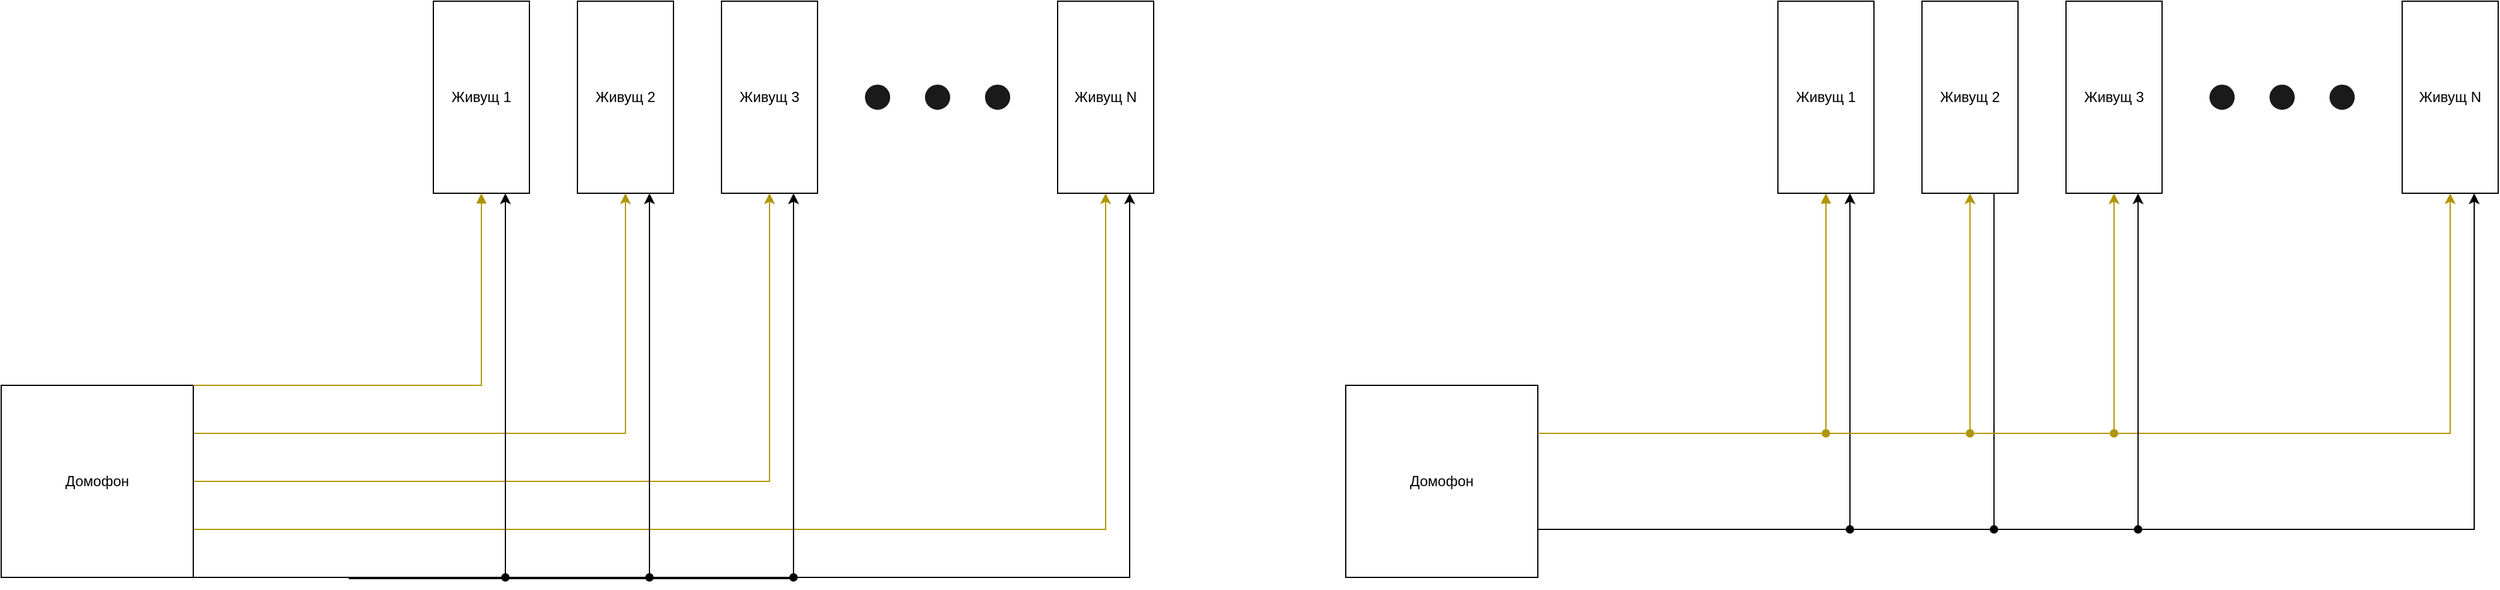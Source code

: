<mxfile version="26.0.5">
  <diagram name="Page-1" id="kkEem_J1pazH2KmfUyrv">
    <mxGraphModel dx="1114" dy="638" grid="1" gridSize="10" guides="1" tooltips="1" connect="1" arrows="1" fold="1" page="1" pageScale="1" pageWidth="1100" pageHeight="850" math="0" shadow="0">
      <root>
        <mxCell id="0" />
        <mxCell id="1" parent="0" />
        <mxCell id="Aoyr5WnOwGJJKtgCtAbm-1" value="Живущ 1" style="rounded=0;whiteSpace=wrap;html=1;direction=south;" vertex="1" parent="1">
          <mxGeometry x="440" y="160" width="80" height="160" as="geometry" />
        </mxCell>
        <mxCell id="Aoyr5WnOwGJJKtgCtAbm-2" value="Живущ 2" style="rounded=0;whiteSpace=wrap;html=1;direction=south;" vertex="1" parent="1">
          <mxGeometry x="560" y="160" width="80" height="160" as="geometry" />
        </mxCell>
        <mxCell id="Aoyr5WnOwGJJKtgCtAbm-3" value="Живущ 3" style="rounded=0;whiteSpace=wrap;html=1;direction=south;" vertex="1" parent="1">
          <mxGeometry x="680" y="160" width="80" height="160" as="geometry" />
        </mxCell>
        <mxCell id="Aoyr5WnOwGJJKtgCtAbm-4" value="" style="ellipse;whiteSpace=wrap;html=1;aspect=fixed;strokeColor=#1A1A1A;fillColor=light-dark(#1A1A1A,#EDEDED);fillStyle=solid;gradientColor=none;gradientDirection=radial;" vertex="1" parent="1">
          <mxGeometry x="800" y="230" width="20" height="20" as="geometry" />
        </mxCell>
        <mxCell id="Aoyr5WnOwGJJKtgCtAbm-5" value="" style="ellipse;whiteSpace=wrap;html=1;aspect=fixed;strokeColor=#1A1A1A;fillColor=light-dark(#1A1A1A,#EDEDED);fillStyle=solid;gradientColor=none;gradientDirection=radial;" vertex="1" parent="1">
          <mxGeometry x="850" y="230" width="20" height="20" as="geometry" />
        </mxCell>
        <mxCell id="Aoyr5WnOwGJJKtgCtAbm-6" value="" style="ellipse;whiteSpace=wrap;html=1;aspect=fixed;strokeColor=#1A1A1A;fillColor=light-dark(#1A1A1A,#EDEDED);fillStyle=solid;gradientColor=none;gradientDirection=radial;" vertex="1" parent="1">
          <mxGeometry x="900" y="230" width="20" height="20" as="geometry" />
        </mxCell>
        <mxCell id="Aoyr5WnOwGJJKtgCtAbm-8" value="Живущ N" style="rounded=0;whiteSpace=wrap;html=1;direction=south;" vertex="1" parent="1">
          <mxGeometry x="960" y="160" width="80" height="160" as="geometry" />
        </mxCell>
        <mxCell id="Aoyr5WnOwGJJKtgCtAbm-13" style="edgeStyle=orthogonalEdgeStyle;rounded=0;orthogonalLoop=1;jettySize=auto;html=1;exitX=1;exitY=0.25;exitDx=0;exitDy=0;entryX=1;entryY=0.5;entryDx=0;entryDy=0;fillColor=#e3c800;strokeColor=#B09500;" edge="1" parent="1" source="Aoyr5WnOwGJJKtgCtAbm-11" target="Aoyr5WnOwGJJKtgCtAbm-2">
          <mxGeometry relative="1" as="geometry" />
        </mxCell>
        <mxCell id="Aoyr5WnOwGJJKtgCtAbm-14" style="edgeStyle=orthogonalEdgeStyle;rounded=0;orthogonalLoop=1;jettySize=auto;html=1;exitX=1;exitY=0.5;exitDx=0;exitDy=0;entryX=1;entryY=0.5;entryDx=0;entryDy=0;fillColor=#e3c800;strokeColor=#B09500;" edge="1" parent="1" source="Aoyr5WnOwGJJKtgCtAbm-11" target="Aoyr5WnOwGJJKtgCtAbm-3">
          <mxGeometry relative="1" as="geometry" />
        </mxCell>
        <mxCell id="Aoyr5WnOwGJJKtgCtAbm-15" style="edgeStyle=orthogonalEdgeStyle;rounded=0;orthogonalLoop=1;jettySize=auto;html=1;exitX=1;exitY=0.75;exitDx=0;exitDy=0;entryX=1;entryY=0.5;entryDx=0;entryDy=0;fillColor=#e3c800;strokeColor=#B09500;" edge="1" parent="1" source="Aoyr5WnOwGJJKtgCtAbm-11" target="Aoyr5WnOwGJJKtgCtAbm-8">
          <mxGeometry relative="1" as="geometry" />
        </mxCell>
        <mxCell id="Aoyr5WnOwGJJKtgCtAbm-19" style="edgeStyle=orthogonalEdgeStyle;rounded=0;orthogonalLoop=1;jettySize=auto;html=1;exitX=1;exitY=1;exitDx=0;exitDy=0;entryX=1;entryY=0.25;entryDx=0;entryDy=0;" edge="1" parent="1" source="Aoyr5WnOwGJJKtgCtAbm-11" target="Aoyr5WnOwGJJKtgCtAbm-8">
          <mxGeometry relative="1" as="geometry">
            <Array as="points">
              <mxPoint x="1020" y="640" />
            </Array>
          </mxGeometry>
        </mxCell>
        <mxCell id="Aoyr5WnOwGJJKtgCtAbm-20" style="edgeStyle=orthogonalEdgeStyle;rounded=0;orthogonalLoop=1;jettySize=auto;html=1;exitX=1;exitY=1;exitDx=0;exitDy=0;entryX=1;entryY=0.25;entryDx=0;entryDy=0;" edge="1" parent="1" source="Aoyr5WnOwGJJKtgCtAbm-11" target="Aoyr5WnOwGJJKtgCtAbm-3">
          <mxGeometry relative="1" as="geometry">
            <Array as="points">
              <mxPoint x="740" y="640" />
            </Array>
          </mxGeometry>
        </mxCell>
        <mxCell id="Aoyr5WnOwGJJKtgCtAbm-21" style="edgeStyle=orthogonalEdgeStyle;rounded=0;orthogonalLoop=1;jettySize=auto;html=1;exitX=1;exitY=1;exitDx=0;exitDy=0;entryX=1;entryY=0.25;entryDx=0;entryDy=0;" edge="1" parent="1" source="Aoyr5WnOwGJJKtgCtAbm-11" target="Aoyr5WnOwGJJKtgCtAbm-1">
          <mxGeometry relative="1" as="geometry">
            <Array as="points">
              <mxPoint x="500" y="640" />
            </Array>
          </mxGeometry>
        </mxCell>
        <mxCell id="Aoyr5WnOwGJJKtgCtAbm-22" style="edgeStyle=orthogonalEdgeStyle;rounded=0;orthogonalLoop=1;jettySize=auto;html=1;exitX=1;exitY=1;exitDx=0;exitDy=0;endArrow=oval;endFill=1;" edge="1" parent="1" source="Aoyr5WnOwGJJKtgCtAbm-11">
          <mxGeometry relative="1" as="geometry">
            <mxPoint x="500" y="640" as="targetPoint" />
            <Array as="points">
              <mxPoint x="370" y="640" />
              <mxPoint x="370" y="641" />
            </Array>
          </mxGeometry>
        </mxCell>
        <mxCell id="Aoyr5WnOwGJJKtgCtAbm-23" style="edgeStyle=orthogonalEdgeStyle;rounded=0;orthogonalLoop=1;jettySize=auto;html=1;exitX=1;exitY=1;exitDx=0;exitDy=0;endArrow=oval;endFill=1;" edge="1" parent="1" source="Aoyr5WnOwGJJKtgCtAbm-11">
          <mxGeometry relative="1" as="geometry">
            <mxPoint x="620" y="640" as="targetPoint" />
            <Array as="points">
              <mxPoint x="430" y="640" />
              <mxPoint x="430" y="641" />
            </Array>
          </mxGeometry>
        </mxCell>
        <mxCell id="Aoyr5WnOwGJJKtgCtAbm-24" style="edgeStyle=orthogonalEdgeStyle;rounded=0;orthogonalLoop=1;jettySize=auto;html=1;exitX=1;exitY=1;exitDx=0;exitDy=0;endArrow=oval;endFill=1;" edge="1" parent="1" source="Aoyr5WnOwGJJKtgCtAbm-11">
          <mxGeometry relative="1" as="geometry">
            <mxPoint x="740" y="640" as="targetPoint" />
            <Array as="points">
              <mxPoint x="490" y="640" />
              <mxPoint x="490" y="641" />
            </Array>
          </mxGeometry>
        </mxCell>
        <mxCell id="Aoyr5WnOwGJJKtgCtAbm-46" style="edgeStyle=orthogonalEdgeStyle;rounded=0;orthogonalLoop=1;jettySize=auto;html=1;exitX=1;exitY=1;exitDx=0;exitDy=0;entryX=1;entryY=0.25;entryDx=0;entryDy=0;" edge="1" parent="1" source="Aoyr5WnOwGJJKtgCtAbm-11" target="Aoyr5WnOwGJJKtgCtAbm-2">
          <mxGeometry relative="1" as="geometry">
            <Array as="points">
              <mxPoint x="620" y="640" />
            </Array>
          </mxGeometry>
        </mxCell>
        <mxCell id="Aoyr5WnOwGJJKtgCtAbm-11" value="Домофон" style="whiteSpace=wrap;html=1;aspect=fixed;" vertex="1" parent="1">
          <mxGeometry x="80" y="480" width="160" height="160" as="geometry" />
        </mxCell>
        <mxCell id="Aoyr5WnOwGJJKtgCtAbm-12" value="" style="endArrow=block;html=1;rounded=0;exitX=1;exitY=0;exitDx=0;exitDy=0;entryX=1;entryY=0.5;entryDx=0;entryDy=0;endFill=1;fillColor=#e3c800;strokeColor=#B09500;" edge="1" parent="1" source="Aoyr5WnOwGJJKtgCtAbm-11" target="Aoyr5WnOwGJJKtgCtAbm-1">
          <mxGeometry width="50" height="50" relative="1" as="geometry">
            <mxPoint x="490" y="410" as="sourcePoint" />
            <mxPoint x="320" y="510" as="targetPoint" />
            <Array as="points">
              <mxPoint x="280" y="480" />
              <mxPoint x="480" y="480" />
            </Array>
          </mxGeometry>
        </mxCell>
        <mxCell id="Aoyr5WnOwGJJKtgCtAbm-25" value="Живущ 1" style="rounded=0;whiteSpace=wrap;html=1;direction=south;" vertex="1" parent="1">
          <mxGeometry x="1560" y="160" width="80" height="160" as="geometry" />
        </mxCell>
        <mxCell id="Aoyr5WnOwGJJKtgCtAbm-26" value="Живущ 2" style="rounded=0;whiteSpace=wrap;html=1;direction=south;" vertex="1" parent="1">
          <mxGeometry x="1680" y="160" width="80" height="160" as="geometry" />
        </mxCell>
        <mxCell id="Aoyr5WnOwGJJKtgCtAbm-27" value="Живущ 3" style="rounded=0;whiteSpace=wrap;html=1;direction=south;" vertex="1" parent="1">
          <mxGeometry x="1800" y="160" width="80" height="160" as="geometry" />
        </mxCell>
        <mxCell id="Aoyr5WnOwGJJKtgCtAbm-28" value="" style="ellipse;whiteSpace=wrap;html=1;aspect=fixed;strokeColor=#1A1A1A;fillColor=light-dark(#1A1A1A,#EDEDED);fillStyle=solid;gradientColor=none;gradientDirection=radial;" vertex="1" parent="1">
          <mxGeometry x="1920" y="230" width="20" height="20" as="geometry" />
        </mxCell>
        <mxCell id="Aoyr5WnOwGJJKtgCtAbm-29" value="" style="ellipse;whiteSpace=wrap;html=1;aspect=fixed;strokeColor=#1A1A1A;fillColor=light-dark(#1A1A1A,#EDEDED);fillStyle=solid;gradientColor=none;gradientDirection=radial;" vertex="1" parent="1">
          <mxGeometry x="1970" y="230" width="20" height="20" as="geometry" />
        </mxCell>
        <mxCell id="Aoyr5WnOwGJJKtgCtAbm-30" value="" style="ellipse;whiteSpace=wrap;html=1;aspect=fixed;strokeColor=#1A1A1A;fillColor=light-dark(#1A1A1A,#EDEDED);fillStyle=solid;gradientColor=none;gradientDirection=radial;" vertex="1" parent="1">
          <mxGeometry x="2020" y="230" width="20" height="20" as="geometry" />
        </mxCell>
        <mxCell id="Aoyr5WnOwGJJKtgCtAbm-31" value="Живущ N" style="rounded=0;whiteSpace=wrap;html=1;direction=south;" vertex="1" parent="1">
          <mxGeometry x="2080" y="160" width="80" height="160" as="geometry" />
        </mxCell>
        <mxCell id="Aoyr5WnOwGJJKtgCtAbm-32" style="edgeStyle=orthogonalEdgeStyle;rounded=0;orthogonalLoop=1;jettySize=auto;html=1;exitX=1;exitY=0.25;exitDx=0;exitDy=0;entryX=1;entryY=0.5;entryDx=0;entryDy=0;fillColor=#e3c800;strokeColor=#B09500;" edge="1" parent="1" source="Aoyr5WnOwGJJKtgCtAbm-41" target="Aoyr5WnOwGJJKtgCtAbm-26">
          <mxGeometry relative="1" as="geometry" />
        </mxCell>
        <mxCell id="Aoyr5WnOwGJJKtgCtAbm-33" style="edgeStyle=orthogonalEdgeStyle;rounded=0;orthogonalLoop=1;jettySize=auto;html=1;exitX=1;exitY=0.25;exitDx=0;exitDy=0;entryX=1;entryY=0.5;entryDx=0;entryDy=0;fillColor=#e3c800;strokeColor=#B09500;" edge="1" parent="1" source="Aoyr5WnOwGJJKtgCtAbm-41" target="Aoyr5WnOwGJJKtgCtAbm-27">
          <mxGeometry relative="1" as="geometry" />
        </mxCell>
        <mxCell id="Aoyr5WnOwGJJKtgCtAbm-34" style="edgeStyle=orthogonalEdgeStyle;rounded=0;orthogonalLoop=1;jettySize=auto;html=1;exitX=1;exitY=0.25;exitDx=0;exitDy=0;entryX=1;entryY=0.5;entryDx=0;entryDy=0;fillColor=#e3c800;strokeColor=#B09500;" edge="1" parent="1" source="Aoyr5WnOwGJJKtgCtAbm-41" target="Aoyr5WnOwGJJKtgCtAbm-31">
          <mxGeometry relative="1" as="geometry" />
        </mxCell>
        <mxCell id="Aoyr5WnOwGJJKtgCtAbm-35" style="edgeStyle=orthogonalEdgeStyle;rounded=0;orthogonalLoop=1;jettySize=auto;html=1;exitX=1;exitY=1;exitDx=0;exitDy=0;entryX=1;entryY=0.25;entryDx=0;entryDy=0;" edge="1" parent="1" source="Aoyr5WnOwGJJKtgCtAbm-41" target="Aoyr5WnOwGJJKtgCtAbm-31">
          <mxGeometry relative="1" as="geometry">
            <Array as="points">
              <mxPoint x="1360" y="600" />
              <mxPoint x="2140" y="600" />
            </Array>
          </mxGeometry>
        </mxCell>
        <mxCell id="Aoyr5WnOwGJJKtgCtAbm-36" style="edgeStyle=orthogonalEdgeStyle;rounded=0;orthogonalLoop=1;jettySize=auto;html=1;exitX=1;exitY=0.25;exitDx=0;exitDy=0;entryX=1;entryY=0.25;entryDx=0;entryDy=0;" edge="1" parent="1" source="Aoyr5WnOwGJJKtgCtAbm-26" target="Aoyr5WnOwGJJKtgCtAbm-27">
          <mxGeometry relative="1" as="geometry">
            <Array as="points">
              <mxPoint x="1740" y="600" />
              <mxPoint x="1860" y="600" />
            </Array>
          </mxGeometry>
        </mxCell>
        <mxCell id="Aoyr5WnOwGJJKtgCtAbm-37" style="edgeStyle=orthogonalEdgeStyle;rounded=0;orthogonalLoop=1;jettySize=auto;html=1;exitX=1;exitY=1;exitDx=0;exitDy=0;entryX=1;entryY=0.25;entryDx=0;entryDy=0;" edge="1" parent="1" source="Aoyr5WnOwGJJKtgCtAbm-41" target="Aoyr5WnOwGJJKtgCtAbm-25">
          <mxGeometry relative="1" as="geometry">
            <Array as="points">
              <mxPoint x="1360" y="600" />
              <mxPoint x="1620" y="600" />
            </Array>
          </mxGeometry>
        </mxCell>
        <mxCell id="Aoyr5WnOwGJJKtgCtAbm-38" style="edgeStyle=orthogonalEdgeStyle;rounded=0;orthogonalLoop=1;jettySize=auto;html=1;exitX=1;exitY=1;exitDx=0;exitDy=0;endArrow=oval;endFill=1;" edge="1" parent="1" source="Aoyr5WnOwGJJKtgCtAbm-41">
          <mxGeometry relative="1" as="geometry">
            <mxPoint x="1620" y="600" as="targetPoint" />
            <Array as="points">
              <mxPoint x="1360" y="600" />
            </Array>
          </mxGeometry>
        </mxCell>
        <mxCell id="Aoyr5WnOwGJJKtgCtAbm-39" style="edgeStyle=orthogonalEdgeStyle;rounded=0;orthogonalLoop=1;jettySize=auto;html=1;exitX=1;exitY=1;exitDx=0;exitDy=0;endArrow=oval;endFill=1;" edge="1" parent="1" source="Aoyr5WnOwGJJKtgCtAbm-41">
          <mxGeometry relative="1" as="geometry">
            <mxPoint x="1740" y="600" as="targetPoint" />
            <Array as="points">
              <mxPoint x="1360" y="600" />
            </Array>
          </mxGeometry>
        </mxCell>
        <mxCell id="Aoyr5WnOwGJJKtgCtAbm-40" style="edgeStyle=orthogonalEdgeStyle;rounded=0;orthogonalLoop=1;jettySize=auto;html=1;exitX=1;exitY=0.75;exitDx=0;exitDy=0;endArrow=oval;endFill=1;" edge="1" parent="1" source="Aoyr5WnOwGJJKtgCtAbm-41">
          <mxGeometry relative="1" as="geometry">
            <mxPoint x="1860" y="600" as="targetPoint" />
            <Array as="points">
              <mxPoint x="1860" y="600" />
            </Array>
          </mxGeometry>
        </mxCell>
        <mxCell id="Aoyr5WnOwGJJKtgCtAbm-43" style="edgeStyle=orthogonalEdgeStyle;rounded=0;orthogonalLoop=1;jettySize=auto;html=1;exitX=1;exitY=0.25;exitDx=0;exitDy=0;endArrow=oval;endFill=1;fillColor=#e3c800;strokeColor=#B09500;" edge="1" parent="1" source="Aoyr5WnOwGJJKtgCtAbm-41">
          <mxGeometry relative="1" as="geometry">
            <mxPoint x="1600" y="520" as="targetPoint" />
          </mxGeometry>
        </mxCell>
        <mxCell id="Aoyr5WnOwGJJKtgCtAbm-44" style="edgeStyle=orthogonalEdgeStyle;rounded=0;orthogonalLoop=1;jettySize=auto;html=1;exitX=1;exitY=0.25;exitDx=0;exitDy=0;endArrow=oval;endFill=1;fillColor=#e3c800;strokeColor=#B09500;" edge="1" parent="1" source="Aoyr5WnOwGJJKtgCtAbm-41">
          <mxGeometry relative="1" as="geometry">
            <mxPoint x="1720" y="520" as="targetPoint" />
          </mxGeometry>
        </mxCell>
        <mxCell id="Aoyr5WnOwGJJKtgCtAbm-45" style="edgeStyle=orthogonalEdgeStyle;rounded=0;orthogonalLoop=1;jettySize=auto;html=1;exitX=1;exitY=0.25;exitDx=0;exitDy=0;endArrow=oval;endFill=1;fillColor=#e3c800;strokeColor=#B09500;" edge="1" parent="1" source="Aoyr5WnOwGJJKtgCtAbm-41">
          <mxGeometry relative="1" as="geometry">
            <mxPoint x="1840" y="520" as="targetPoint" />
          </mxGeometry>
        </mxCell>
        <mxCell id="Aoyr5WnOwGJJKtgCtAbm-41" value="Домофон" style="whiteSpace=wrap;html=1;aspect=fixed;" vertex="1" parent="1">
          <mxGeometry x="1200" y="480" width="160" height="160" as="geometry" />
        </mxCell>
        <mxCell id="Aoyr5WnOwGJJKtgCtAbm-42" value="" style="endArrow=block;html=1;rounded=0;exitX=1;exitY=0.25;exitDx=0;exitDy=0;entryX=1;entryY=0.5;entryDx=0;entryDy=0;endFill=1;fillColor=#e3c800;strokeColor=#B09500;" edge="1" parent="1" source="Aoyr5WnOwGJJKtgCtAbm-41" target="Aoyr5WnOwGJJKtgCtAbm-25">
          <mxGeometry width="50" height="50" relative="1" as="geometry">
            <mxPoint x="1610" y="410" as="sourcePoint" />
            <mxPoint x="1440" y="510" as="targetPoint" />
            <Array as="points">
              <mxPoint x="1600" y="520" />
            </Array>
          </mxGeometry>
        </mxCell>
      </root>
    </mxGraphModel>
  </diagram>
</mxfile>

